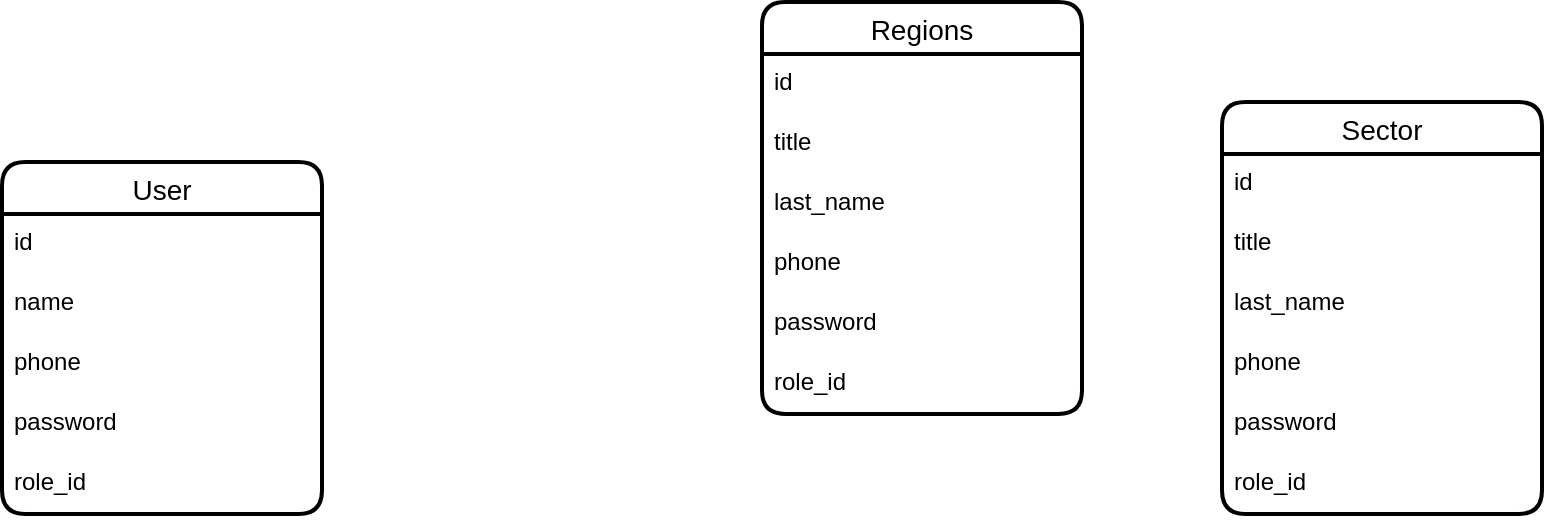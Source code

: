 <mxfile version="22.0.2" type="github">
  <diagram name="Страница — 1" id="b3oKfzQSsq8FAjGXkda2">
    <mxGraphModel dx="2958" dy="-487" grid="1" gridSize="10" guides="1" tooltips="1" connect="1" arrows="1" fold="1" page="1" pageScale="1" pageWidth="827" pageHeight="1169" math="0" shadow="0">
      <root>
        <mxCell id="0" />
        <mxCell id="1" parent="0" />
        <mxCell id="FOV_UiA-wxWY1rswkujk-1" value="User" style="swimlane;fontStyle=0;childLayout=stackLayout;horizontal=1;startSize=26;horizontalStack=0;resizeParent=1;resizeParentMax=0;resizeLast=0;collapsible=1;marginBottom=0;align=center;fontSize=14;strokeWidth=2;rounded=1;shadow=0;glass=0;swimlaneLine=1;" vertex="1" parent="1">
          <mxGeometry x="-1480" y="1880" width="160" height="176" as="geometry" />
        </mxCell>
        <mxCell id="FOV_UiA-wxWY1rswkujk-2" value="id" style="text;strokeColor=none;fillColor=none;spacingLeft=4;spacingRight=4;overflow=hidden;rotatable=0;points=[[0,0.5],[1,0.5]];portConstraint=eastwest;fontSize=12;whiteSpace=wrap;html=1;" vertex="1" parent="FOV_UiA-wxWY1rswkujk-1">
          <mxGeometry y="26" width="160" height="30" as="geometry" />
        </mxCell>
        <mxCell id="FOV_UiA-wxWY1rswkujk-3" value="name" style="text;strokeColor=none;fillColor=none;spacingLeft=4;spacingRight=4;overflow=hidden;rotatable=0;points=[[0,0.5],[1,0.5]];portConstraint=eastwest;fontSize=12;whiteSpace=wrap;html=1;" vertex="1" parent="FOV_UiA-wxWY1rswkujk-1">
          <mxGeometry y="56" width="160" height="30" as="geometry" />
        </mxCell>
        <mxCell id="FOV_UiA-wxWY1rswkujk-5" value="phone" style="text;strokeColor=none;fillColor=none;spacingLeft=4;spacingRight=4;overflow=hidden;rotatable=0;points=[[0,0.5],[1,0.5]];portConstraint=eastwest;fontSize=12;whiteSpace=wrap;html=1;" vertex="1" parent="FOV_UiA-wxWY1rswkujk-1">
          <mxGeometry y="86" width="160" height="30" as="geometry" />
        </mxCell>
        <mxCell id="FOV_UiA-wxWY1rswkujk-6" value="password" style="text;strokeColor=none;fillColor=none;spacingLeft=4;spacingRight=4;overflow=hidden;rotatable=0;points=[[0,0.5],[1,0.5]];portConstraint=eastwest;fontSize=12;whiteSpace=wrap;html=1;" vertex="1" parent="FOV_UiA-wxWY1rswkujk-1">
          <mxGeometry y="116" width="160" height="30" as="geometry" />
        </mxCell>
        <mxCell id="FOV_UiA-wxWY1rswkujk-7" value="role_id" style="text;strokeColor=none;fillColor=none;spacingLeft=4;spacingRight=4;overflow=hidden;rotatable=0;points=[[0,0.5],[1,0.5]];portConstraint=eastwest;fontSize=12;whiteSpace=wrap;html=1;" vertex="1" parent="FOV_UiA-wxWY1rswkujk-1">
          <mxGeometry y="146" width="160" height="30" as="geometry" />
        </mxCell>
        <mxCell id="FOV_UiA-wxWY1rswkujk-8" value="Regions" style="swimlane;fontStyle=0;childLayout=stackLayout;horizontal=1;startSize=26;horizontalStack=0;resizeParent=1;resizeParentMax=0;resizeLast=0;collapsible=1;marginBottom=0;align=center;fontSize=14;strokeWidth=2;rounded=1;shadow=0;glass=0;swimlaneLine=1;" vertex="1" parent="1">
          <mxGeometry x="-1100" y="1800" width="160" height="206" as="geometry" />
        </mxCell>
        <mxCell id="FOV_UiA-wxWY1rswkujk-9" value="id" style="text;strokeColor=none;fillColor=none;spacingLeft=4;spacingRight=4;overflow=hidden;rotatable=0;points=[[0,0.5],[1,0.5]];portConstraint=eastwest;fontSize=12;whiteSpace=wrap;html=1;" vertex="1" parent="FOV_UiA-wxWY1rswkujk-8">
          <mxGeometry y="26" width="160" height="30" as="geometry" />
        </mxCell>
        <mxCell id="FOV_UiA-wxWY1rswkujk-10" value="title" style="text;strokeColor=none;fillColor=none;spacingLeft=4;spacingRight=4;overflow=hidden;rotatable=0;points=[[0,0.5],[1,0.5]];portConstraint=eastwest;fontSize=12;whiteSpace=wrap;html=1;" vertex="1" parent="FOV_UiA-wxWY1rswkujk-8">
          <mxGeometry y="56" width="160" height="30" as="geometry" />
        </mxCell>
        <mxCell id="FOV_UiA-wxWY1rswkujk-11" value="last_name" style="text;strokeColor=none;fillColor=none;spacingLeft=4;spacingRight=4;overflow=hidden;rotatable=0;points=[[0,0.5],[1,0.5]];portConstraint=eastwest;fontSize=12;whiteSpace=wrap;html=1;" vertex="1" parent="FOV_UiA-wxWY1rswkujk-8">
          <mxGeometry y="86" width="160" height="30" as="geometry" />
        </mxCell>
        <mxCell id="FOV_UiA-wxWY1rswkujk-12" value="phone" style="text;strokeColor=none;fillColor=none;spacingLeft=4;spacingRight=4;overflow=hidden;rotatable=0;points=[[0,0.5],[1,0.5]];portConstraint=eastwest;fontSize=12;whiteSpace=wrap;html=1;" vertex="1" parent="FOV_UiA-wxWY1rswkujk-8">
          <mxGeometry y="116" width="160" height="30" as="geometry" />
        </mxCell>
        <mxCell id="FOV_UiA-wxWY1rswkujk-13" value="password" style="text;strokeColor=none;fillColor=none;spacingLeft=4;spacingRight=4;overflow=hidden;rotatable=0;points=[[0,0.5],[1,0.5]];portConstraint=eastwest;fontSize=12;whiteSpace=wrap;html=1;" vertex="1" parent="FOV_UiA-wxWY1rswkujk-8">
          <mxGeometry y="146" width="160" height="30" as="geometry" />
        </mxCell>
        <mxCell id="FOV_UiA-wxWY1rswkujk-14" value="role_id" style="text;strokeColor=none;fillColor=none;spacingLeft=4;spacingRight=4;overflow=hidden;rotatable=0;points=[[0,0.5],[1,0.5]];portConstraint=eastwest;fontSize=12;whiteSpace=wrap;html=1;" vertex="1" parent="FOV_UiA-wxWY1rswkujk-8">
          <mxGeometry y="176" width="160" height="30" as="geometry" />
        </mxCell>
        <mxCell id="FOV_UiA-wxWY1rswkujk-15" value="Sector" style="swimlane;fontStyle=0;childLayout=stackLayout;horizontal=1;startSize=26;horizontalStack=0;resizeParent=1;resizeParentMax=0;resizeLast=0;collapsible=1;marginBottom=0;align=center;fontSize=14;strokeWidth=2;rounded=1;shadow=0;glass=0;swimlaneLine=1;" vertex="1" parent="1">
          <mxGeometry x="-870" y="1850" width="160" height="206" as="geometry" />
        </mxCell>
        <mxCell id="FOV_UiA-wxWY1rswkujk-16" value="id" style="text;strokeColor=none;fillColor=none;spacingLeft=4;spacingRight=4;overflow=hidden;rotatable=0;points=[[0,0.5],[1,0.5]];portConstraint=eastwest;fontSize=12;whiteSpace=wrap;html=1;" vertex="1" parent="FOV_UiA-wxWY1rswkujk-15">
          <mxGeometry y="26" width="160" height="30" as="geometry" />
        </mxCell>
        <mxCell id="FOV_UiA-wxWY1rswkujk-17" value="title" style="text;strokeColor=none;fillColor=none;spacingLeft=4;spacingRight=4;overflow=hidden;rotatable=0;points=[[0,0.5],[1,0.5]];portConstraint=eastwest;fontSize=12;whiteSpace=wrap;html=1;" vertex="1" parent="FOV_UiA-wxWY1rswkujk-15">
          <mxGeometry y="56" width="160" height="30" as="geometry" />
        </mxCell>
        <mxCell id="FOV_UiA-wxWY1rswkujk-18" value="last_name" style="text;strokeColor=none;fillColor=none;spacingLeft=4;spacingRight=4;overflow=hidden;rotatable=0;points=[[0,0.5],[1,0.5]];portConstraint=eastwest;fontSize=12;whiteSpace=wrap;html=1;" vertex="1" parent="FOV_UiA-wxWY1rswkujk-15">
          <mxGeometry y="86" width="160" height="30" as="geometry" />
        </mxCell>
        <mxCell id="FOV_UiA-wxWY1rswkujk-19" value="phone" style="text;strokeColor=none;fillColor=none;spacingLeft=4;spacingRight=4;overflow=hidden;rotatable=0;points=[[0,0.5],[1,0.5]];portConstraint=eastwest;fontSize=12;whiteSpace=wrap;html=1;" vertex="1" parent="FOV_UiA-wxWY1rswkujk-15">
          <mxGeometry y="116" width="160" height="30" as="geometry" />
        </mxCell>
        <mxCell id="FOV_UiA-wxWY1rswkujk-20" value="password" style="text;strokeColor=none;fillColor=none;spacingLeft=4;spacingRight=4;overflow=hidden;rotatable=0;points=[[0,0.5],[1,0.5]];portConstraint=eastwest;fontSize=12;whiteSpace=wrap;html=1;" vertex="1" parent="FOV_UiA-wxWY1rswkujk-15">
          <mxGeometry y="146" width="160" height="30" as="geometry" />
        </mxCell>
        <mxCell id="FOV_UiA-wxWY1rswkujk-21" value="role_id" style="text;strokeColor=none;fillColor=none;spacingLeft=4;spacingRight=4;overflow=hidden;rotatable=0;points=[[0,0.5],[1,0.5]];portConstraint=eastwest;fontSize=12;whiteSpace=wrap;html=1;" vertex="1" parent="FOV_UiA-wxWY1rswkujk-15">
          <mxGeometry y="176" width="160" height="30" as="geometry" />
        </mxCell>
      </root>
    </mxGraphModel>
  </diagram>
</mxfile>
